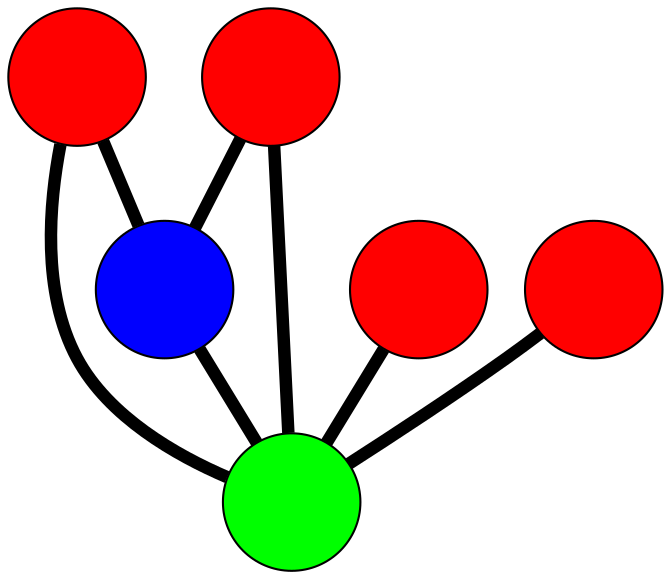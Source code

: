 graph G {
	graph [bb="-122.2,-130.08,146.15,141.3",
		overlap=false,
		sep=0.0,
		splines=true
	];
	node [color=black,
		fixedsize=true,
		fontname="Latin Modern Math",
		fontsize=42,
		height=.92,
		label="\N",
		penwidth=1,
		shape=circle,
		width=.92
	];
	edge [color=black,
		penwidth=6,
		style=bold
	];
	0	 [fillcolor=red,
		height=0.91667,
		label="",
		pos="-89.197,37.99",
		style=filled,
		width=0.91667];
	4	 [fillcolor=blue,
		height=0.91667,
		label="",
		pos="-70.412,-48.509",
		style=filled,
		width=0.91667];
	0 -- 4	 [pos="-82.095,5.2886 -80.578,-1.6963 -78.977,-9.0722 -77.462,-16.048"];
	5	 [fillcolor=green,
		height=0.91667,
		label="",
		pos="9.7425,6.5419",
		style=filled,
		width=0.91667];
	0 -- 5	 [pos="-57.62,27.953 -46.196,24.322 -33.301,20.224 -21.874,16.591"];
	1	 [fillcolor=red,
		height=0.91667,
		label="",
		pos="3.5953,-97.077",
		style=filled,
		width=0.91667];
	1 -- 4	 [pos="-24.384,-78.716 -30.278,-74.848 -36.498,-70.766 -42.394,-66.897"];
	1 -- 5	 [pos="5.5572,-64.007 6.267,-52.042 7.0681,-38.538 7.7781,-26.57"];
	2	 [fillcolor=red,
		height=0.91667,
		label="",
		pos="113.15,-7.2463",
		style=filled,
		width=0.91667];
	2 -- 5	 [pos="80.433,-2.8836 68.362,-1.2741 54.688,0.54916 42.604,2.1603"];
	3	 [fillcolor=red,
		height=0.91667,
		label="",
		pos="33.119,108.3",
		style=filled,
		width=0.91667];
	3 -- 5	 [pos="25.722,76.103 22.994,64.225 19.903,50.769 17.171,38.879"];
	4 -- 5	 [pos="-42.827,-29.564 -34.676,-23.965 -25.759,-17.841 -17.622,-12.252"];
}
